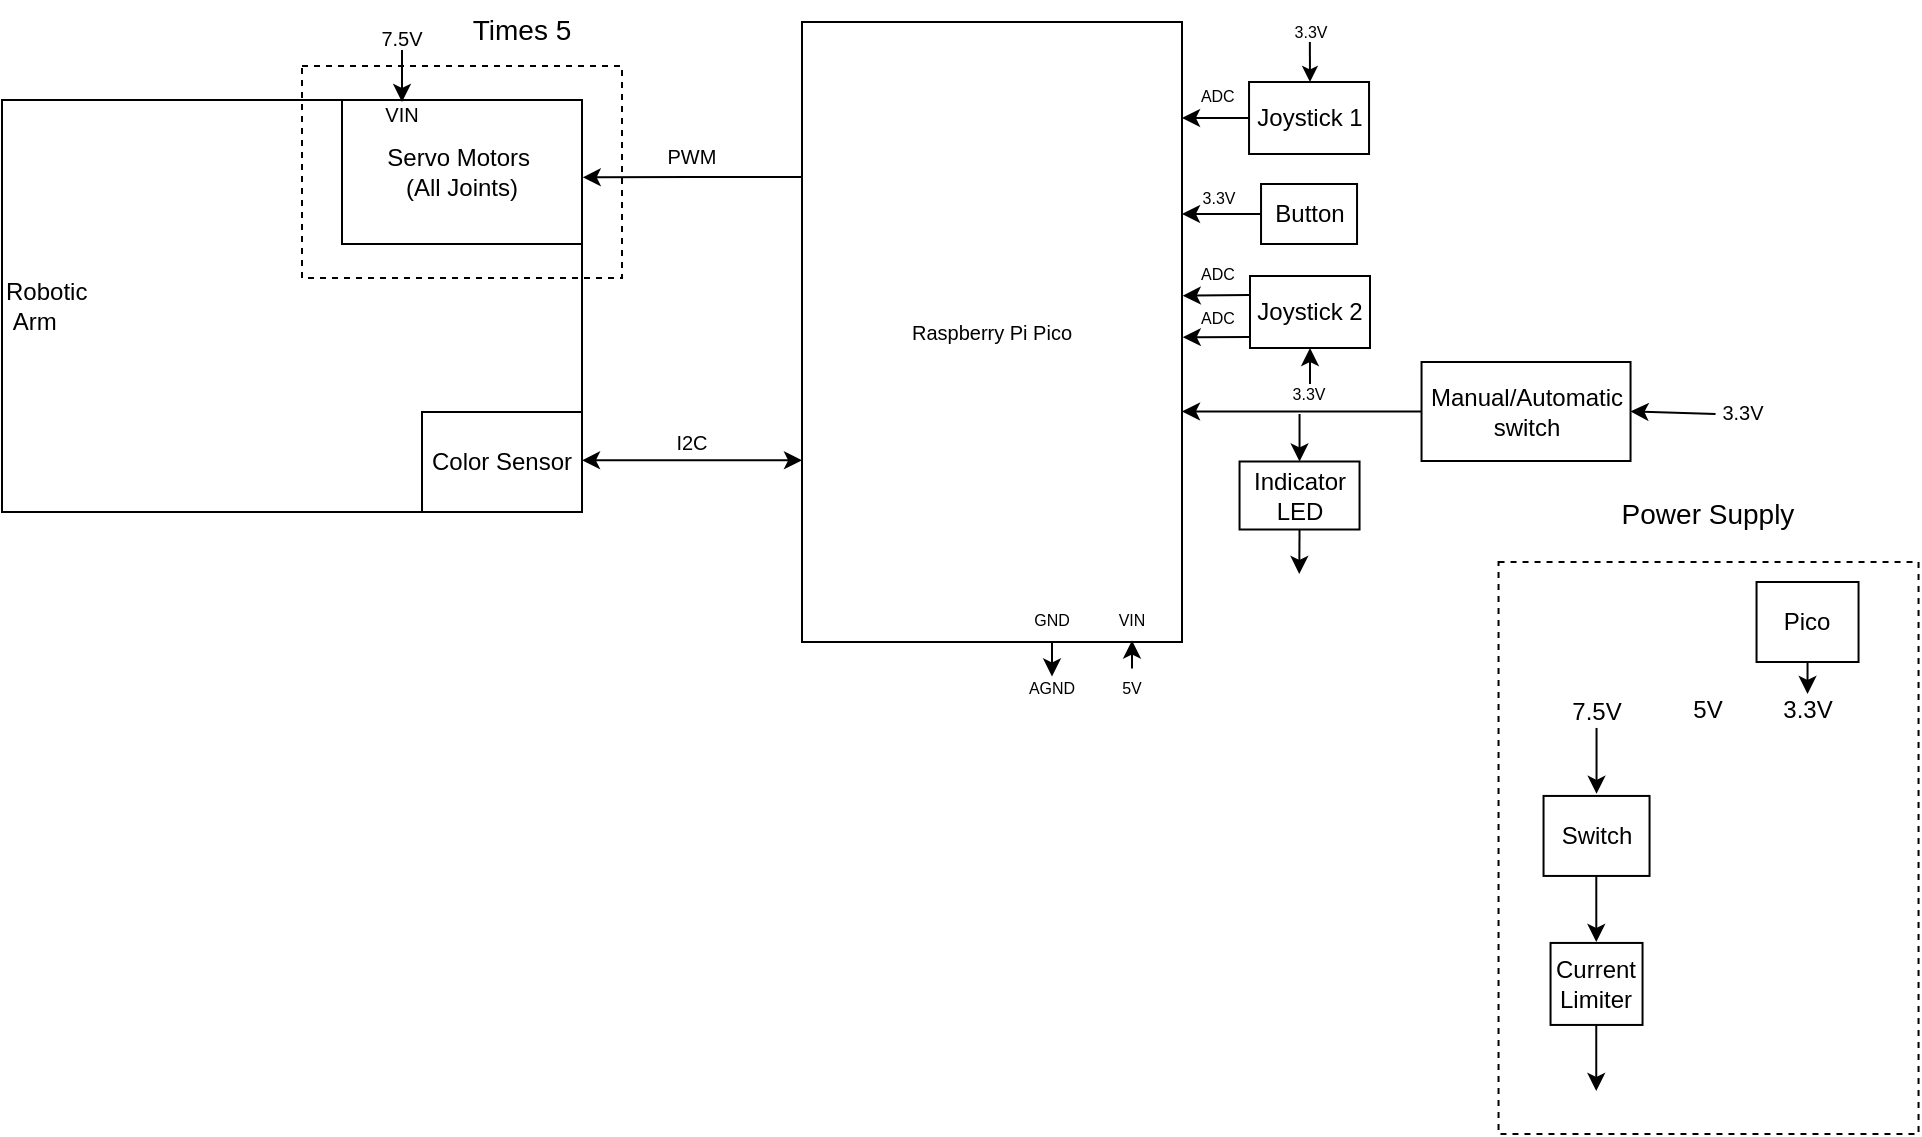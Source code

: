 <mxfile version="24.3.1" type="device">
  <diagram id="H8yr4WJ-Fm4cz1cDQXsg" name="Page-1">
    <mxGraphModel dx="1433" dy="353" grid="1" gridSize="10" guides="1" tooltips="1" connect="1" arrows="1" fold="1" page="1" pageScale="1" pageWidth="850" pageHeight="1100" math="0" shadow="0">
      <root>
        <mxCell id="0" />
        <mxCell id="1" parent="0" />
        <mxCell id="BBJ4DhS1-joxppQePrz3-1" style="edgeStyle=orthogonalEdgeStyle;rounded=0;orthogonalLoop=1;jettySize=auto;html=1;exitX=0.25;exitY=1;exitDx=0;exitDy=0;" parent="1" edge="1">
          <mxGeometry relative="1" as="geometry">
            <mxPoint x="385" y="577.25" as="targetPoint" />
            <mxPoint x="385" y="557.25" as="sourcePoint" />
          </mxGeometry>
        </mxCell>
        <mxCell id="BBJ4DhS1-joxppQePrz3-2" value="&lt;font style=&quot;font-size: 10px;&quot;&gt;Raspberry Pi Pico&lt;/font&gt;" style="rounded=0;whiteSpace=wrap;html=1;" parent="1" vertex="1">
          <mxGeometry x="260" y="250" width="190" height="310" as="geometry" />
        </mxCell>
        <mxCell id="BBJ4DhS1-joxppQePrz3-3" value="GND&lt;span style=&quot;color: rgba(0, 0, 0, 0); font-family: monospace; font-size: 0px; text-align: start; text-wrap: nowrap;&quot;&gt;%3CmxGraphModel%3E%3Croot%3E%3CmxCell%20id%3D%220%22%2F%3E%3CmxCell%20id%3D%221%22%20parent%3D%220%22%2F%3E%3CmxCell%20id%3D%222%22%20value%3D%22%26lt%3Bfont%20style%3D%26quot%3Bfont-size%3A%2010px%3B%26quot%3B%26gt%3B3.3V%26lt%3B%2Ffont%26gt%3B%22%20style%3D%22text%3Bhtml%3D1%3Balign%3Dcenter%3BverticalAlign%3Dmiddle%3BwhiteSpace%3Dwrap%3Brounded%3D0%3BfontSize%3D10%3B%22%20vertex%3D%221%22%20parent%3D%221%22%3E%3CmxGeometry%20x%3D%22199%22%20y%3D%22263%22%20width%3D%2253%22%20height%3D%2227%22%20as%3D%22geometry%22%2F%3E%3C%2FmxCell%3E%3C%2Froot%3E%3C%2FmxGraphModel%3E&lt;/span&gt;" style="text;html=1;align=center;verticalAlign=middle;whiteSpace=wrap;rounded=0;fontSize=8;" parent="1" vertex="1">
          <mxGeometry x="370" y="539.25" width="30" height="20" as="geometry" />
        </mxCell>
        <mxCell id="BBJ4DhS1-joxppQePrz3-4" value="VIN" style="text;html=1;align=center;verticalAlign=middle;whiteSpace=wrap;rounded=0;fontSize=8;" parent="1" vertex="1">
          <mxGeometry x="410" y="539.25" width="30" height="20" as="geometry" />
        </mxCell>
        <mxCell id="BBJ4DhS1-joxppQePrz3-5" value="AGND&lt;span style=&quot;color: rgba(0, 0, 0, 0); font-family: monospace; font-size: 0px; text-align: start; text-wrap: nowrap;&quot;&gt;%3CmxGraphModel%3E%3Croot%3E%3CmxCell%20id%3D%220%22%2F%3E%3CmxCell%20id%3D%221%22%20parent%3D%220%22%2F%3E%3CmxCell%20id%3D%222%22%20value%3D%22%26lt%3Bfont%20style%3D%26quot%3Bfont-size%3A%2010px%3B%26quot%3B%26gt%3B3.3V%26lt%3B%2Ffont%26gt%3B%22%20style%3D%22text%3Bhtml%3D1%3Balign%3Dcenter%3BverticalAlign%3Dmiddle%3BwhiteSpace%3Dwrap%3Brounded%3D0%3BfontSize%3D10%3B%22%20vertex%3D%221%22%20parent%3D%221%22%3E%3CmxGeometry%20x%3D%22199%22%20y%3D%22263%22%20width%3D%2253%22%20height%3D%2227%22%20as%3D%22geometry%22%2F%3E%3C%2FmxCell%3E%3C%2Froot%3E%3C%2FmxGraphModel%3E&lt;/span&gt;" style="text;html=1;align=center;verticalAlign=middle;whiteSpace=wrap;rounded=0;fontSize=8;" parent="1" vertex="1">
          <mxGeometry x="370" y="573.25" width="30" height="20" as="geometry" />
        </mxCell>
        <mxCell id="BBJ4DhS1-joxppQePrz3-6" style="edgeStyle=orthogonalEdgeStyle;rounded=0;orthogonalLoop=1;jettySize=auto;html=1;exitX=0.5;exitY=0;exitDx=0;exitDy=0;entryX=0.5;entryY=1;entryDx=0;entryDy=0;" parent="1" source="BBJ4DhS1-joxppQePrz3-7" target="BBJ4DhS1-joxppQePrz3-4" edge="1">
          <mxGeometry relative="1" as="geometry" />
        </mxCell>
        <mxCell id="BBJ4DhS1-joxppQePrz3-7" value="5V" style="text;html=1;align=center;verticalAlign=middle;whiteSpace=wrap;rounded=0;fontSize=8;" parent="1" vertex="1">
          <mxGeometry x="410" y="573.25" width="30" height="20" as="geometry" />
        </mxCell>
        <mxCell id="BBJ4DhS1-joxppQePrz3-8" value="&lt;font style=&quot;font-size: 12px;&quot;&gt;Robotic&lt;/font&gt;&lt;div&gt;&lt;font style=&quot;font-size: 12px;&quot;&gt;&amp;nbsp;Arm&lt;/font&gt;&lt;/div&gt;" style="rounded=0;whiteSpace=wrap;html=1;align=left;" parent="1" vertex="1">
          <mxGeometry x="-140" y="289" width="290" height="206" as="geometry" />
        </mxCell>
        <mxCell id="BBJ4DhS1-joxppQePrz3-9" value="Joystick 2" style="rounded=0;whiteSpace=wrap;html=1;" parent="1" vertex="1">
          <mxGeometry x="484" y="377" width="60" height="36" as="geometry" />
        </mxCell>
        <mxCell id="BBJ4DhS1-joxppQePrz3-10" style="edgeStyle=orthogonalEdgeStyle;rounded=0;orthogonalLoop=1;jettySize=auto;html=1;exitX=0.5;exitY=0;exitDx=0;exitDy=0;entryX=0.5;entryY=1;entryDx=0;entryDy=0;" parent="1" target="BBJ4DhS1-joxppQePrz3-9" edge="1">
          <mxGeometry relative="1" as="geometry">
            <mxPoint x="514.0" y="431" as="sourcePoint" />
          </mxGeometry>
        </mxCell>
        <mxCell id="BBJ4DhS1-joxppQePrz3-11" value="&lt;font style=&quot;font-size: 8px;&quot;&gt;3.3V&lt;/font&gt;" style="text;html=1;align=center;verticalAlign=middle;whiteSpace=wrap;rounded=0;" parent="1" vertex="1">
          <mxGeometry x="495.5" y="425" width="35" height="20" as="geometry" />
        </mxCell>
        <mxCell id="BBJ4DhS1-joxppQePrz3-12" value="&lt;font style=&quot;font-size: 8px;&quot;&gt;ADC&lt;/font&gt;" style="text;html=1;align=center;verticalAlign=middle;whiteSpace=wrap;rounded=0;" parent="1" vertex="1">
          <mxGeometry x="454.5" y="365.5" width="25.5" height="19" as="geometry" />
        </mxCell>
        <mxCell id="BBJ4DhS1-joxppQePrz3-13" value="Joystick 1" style="rounded=0;whiteSpace=wrap;html=1;" parent="1" vertex="1">
          <mxGeometry x="483.52" y="280" width="60" height="36" as="geometry" />
        </mxCell>
        <mxCell id="BBJ4DhS1-joxppQePrz3-14" value="&lt;font style=&quot;font-size: 8px;&quot;&gt;ADC&amp;nbsp;&lt;/font&gt;" style="text;html=1;align=center;verticalAlign=middle;whiteSpace=wrap;rounded=0;" parent="1" vertex="1">
          <mxGeometry x="456.02" y="276.5" width="25.5" height="19" as="geometry" />
        </mxCell>
        <mxCell id="BBJ4DhS1-joxppQePrz3-15" style="edgeStyle=orthogonalEdgeStyle;rounded=0;orthogonalLoop=1;jettySize=auto;html=1;exitX=0;exitY=0.5;exitDx=0;exitDy=0;entryX=1.006;entryY=0.367;entryDx=0;entryDy=0;entryPerimeter=0;" parent="1" source="BBJ4DhS1-joxppQePrz3-13" edge="1">
          <mxGeometry relative="1" as="geometry">
            <mxPoint x="450" y="298.05" as="targetPoint" />
          </mxGeometry>
        </mxCell>
        <mxCell id="BBJ4DhS1-joxppQePrz3-16" value="&lt;font style=&quot;font-size: 8px;&quot;&gt;3.3V&lt;/font&gt;" style="text;html=1;align=center;verticalAlign=middle;whiteSpace=wrap;rounded=0;" parent="1" vertex="1">
          <mxGeometry x="496.5" y="244" width="35" height="20" as="geometry" />
        </mxCell>
        <mxCell id="BBJ4DhS1-joxppQePrz3-17" style="edgeStyle=orthogonalEdgeStyle;rounded=0;orthogonalLoop=1;jettySize=auto;html=1;exitX=0.5;exitY=0;exitDx=0;exitDy=0;endSize=5;" parent="1" edge="1">
          <mxGeometry relative="1" as="geometry">
            <mxPoint x="513.93" y="260" as="sourcePoint" />
            <mxPoint x="514" y="280" as="targetPoint" />
          </mxGeometry>
        </mxCell>
        <mxCell id="BBJ4DhS1-joxppQePrz3-18" value="" style="endArrow=classic;html=1;rounded=0;entryX=1.002;entryY=0.322;entryDx=0;entryDy=0;entryPerimeter=0;" parent="1" edge="1">
          <mxGeometry width="50" height="50" relative="1" as="geometry">
            <mxPoint x="483.52" y="386.5" as="sourcePoint" />
            <mxPoint x="450.38" y="386.82" as="targetPoint" />
          </mxGeometry>
        </mxCell>
        <mxCell id="BBJ4DhS1-joxppQePrz3-19" value="&lt;font style=&quot;font-size: 8px;&quot;&gt;ADC&lt;/font&gt;" style="text;html=1;align=center;verticalAlign=middle;whiteSpace=wrap;rounded=0;" parent="1" vertex="1">
          <mxGeometry x="454.5" y="387.5" width="25.5" height="19" as="geometry" />
        </mxCell>
        <mxCell id="BBJ4DhS1-joxppQePrz3-20" value="" style="endArrow=classic;html=1;rounded=0;entryX=1.002;entryY=0.389;entryDx=0;entryDy=0;entryPerimeter=0;" parent="1" edge="1">
          <mxGeometry width="50" height="50" relative="1" as="geometry">
            <mxPoint x="483.52" y="407.5" as="sourcePoint" />
            <mxPoint x="450.38" y="407.59" as="targetPoint" />
          </mxGeometry>
        </mxCell>
        <mxCell id="BBJ4DhS1-joxppQePrz3-21" value="Servo Motors&amp;nbsp;&lt;div&gt;(All Joints)&lt;/div&gt;" style="rounded=0;whiteSpace=wrap;html=1;" parent="1" vertex="1">
          <mxGeometry x="30" y="289" width="120" height="72" as="geometry" />
        </mxCell>
        <mxCell id="BBJ4DhS1-joxppQePrz3-22" value="" style="rounded=0;whiteSpace=wrap;html=1;fillColor=none;dashed=1;" parent="1" vertex="1">
          <mxGeometry x="10" y="272" width="160" height="106" as="geometry" />
        </mxCell>
        <mxCell id="BBJ4DhS1-joxppQePrz3-24" style="edgeStyle=orthogonalEdgeStyle;rounded=0;orthogonalLoop=1;jettySize=auto;html=1;exitX=0;exitY=0.25;exitDx=0;exitDy=0;entryX=1.003;entryY=0.537;entryDx=0;entryDy=0;entryPerimeter=0;" parent="1" source="BBJ4DhS1-joxppQePrz3-2" target="BBJ4DhS1-joxppQePrz3-21" edge="1">
          <mxGeometry relative="1" as="geometry" />
        </mxCell>
        <mxCell id="BBJ4DhS1-joxppQePrz3-25" value="PWM" style="text;html=1;align=center;verticalAlign=middle;whiteSpace=wrap;rounded=0;fontSize=10;" parent="1" vertex="1">
          <mxGeometry x="175" y="302" width="60" height="30" as="geometry" />
        </mxCell>
        <mxCell id="BBJ4DhS1-joxppQePrz3-26" value="VIN" style="text;html=1;align=center;verticalAlign=middle;whiteSpace=wrap;rounded=0;fontSize=10;" parent="1" vertex="1">
          <mxGeometry x="30" y="290" width="60" height="12" as="geometry" />
        </mxCell>
        <mxCell id="BBJ4DhS1-joxppQePrz3-29" style="edgeStyle=orthogonalEdgeStyle;rounded=0;orthogonalLoop=1;jettySize=auto;html=1;exitX=0.5;exitY=1;exitDx=0;exitDy=0;entryX=0.5;entryY=0;entryDx=0;entryDy=0;" parent="1" source="BBJ4DhS1-joxppQePrz3-28" target="BBJ4DhS1-joxppQePrz3-26" edge="1">
          <mxGeometry relative="1" as="geometry" />
        </mxCell>
        <mxCell id="BBJ4DhS1-joxppQePrz3-28" value="7.5V" style="text;html=1;align=center;verticalAlign=middle;whiteSpace=wrap;rounded=0;fontSize=10;" parent="1" vertex="1">
          <mxGeometry x="30" y="252" width="60" height="12" as="geometry" />
        </mxCell>
        <mxCell id="BBJ4DhS1-joxppQePrz3-30" value="Times 5" style="text;html=1;align=center;verticalAlign=middle;whiteSpace=wrap;rounded=0;fontSize=14;" parent="1" vertex="1">
          <mxGeometry x="90" y="239" width="60" height="30" as="geometry" />
        </mxCell>
        <mxCell id="BBJ4DhS1-joxppQePrz3-32" value="Manual/Automatic switch" style="rounded=0;whiteSpace=wrap;html=1;" parent="1" vertex="1">
          <mxGeometry x="569.77" y="420" width="104.5" height="49.5" as="geometry" />
        </mxCell>
        <mxCell id="BBJ4DhS1-joxppQePrz3-33" style="edgeStyle=orthogonalEdgeStyle;rounded=0;orthogonalLoop=1;jettySize=auto;html=1;exitX=0;exitY=0.5;exitDx=0;exitDy=0;entryX=1.017;entryY=0.77;entryDx=0;entryDy=0;entryPerimeter=0;" parent="1" source="BBJ4DhS1-joxppQePrz3-32" edge="1">
          <mxGeometry relative="1" as="geometry">
            <mxPoint x="450" y="444.7" as="targetPoint" />
          </mxGeometry>
        </mxCell>
        <mxCell id="BBJ4DhS1-joxppQePrz3-34" value="3.3V" style="text;html=1;align=center;verticalAlign=middle;whiteSpace=wrap;rounded=0;fontSize=10;" parent="1" vertex="1">
          <mxGeometry x="712.77" y="429.75" width="35" height="30" as="geometry" />
        </mxCell>
        <mxCell id="BBJ4DhS1-joxppQePrz3-35" value="" style="endArrow=classic;html=1;rounded=0;" parent="1" edge="1">
          <mxGeometry width="50" height="50" relative="1" as="geometry">
            <mxPoint x="716.77" y="446" as="sourcePoint" />
            <mxPoint x="674.27" y="444.72" as="targetPoint" />
          </mxGeometry>
        </mxCell>
        <mxCell id="BBJ4DhS1-joxppQePrz3-36" style="edgeStyle=orthogonalEdgeStyle;rounded=0;orthogonalLoop=1;jettySize=auto;html=1;exitX=0.5;exitY=1;exitDx=0;exitDy=0;" parent="1" source="BBJ4DhS1-joxppQePrz3-37" edge="1">
          <mxGeometry relative="1" as="geometry">
            <mxPoint x="508.627" y="526" as="targetPoint" />
          </mxGeometry>
        </mxCell>
        <mxCell id="BBJ4DhS1-joxppQePrz3-37" value="Indicator LED" style="rounded=0;whiteSpace=wrap;html=1;" parent="1" vertex="1">
          <mxGeometry x="478.77" y="469.75" width="60" height="34" as="geometry" />
        </mxCell>
        <mxCell id="BBJ4DhS1-joxppQePrz3-38" value="" style="endArrow=classic;html=1;rounded=0;entryX=0.5;entryY=0;entryDx=0;entryDy=0;" parent="1" target="BBJ4DhS1-joxppQePrz3-37" edge="1">
          <mxGeometry width="50" height="50" relative="1" as="geometry">
            <mxPoint x="508.77" y="446" as="sourcePoint" />
            <mxPoint x="578.77" y="396" as="targetPoint" />
          </mxGeometry>
        </mxCell>
        <mxCell id="BBJ4DhS1-joxppQePrz3-39" value="7.5V" style="text;html=1;align=center;verticalAlign=middle;whiteSpace=wrap;rounded=0;" parent="1" vertex="1">
          <mxGeometry x="642.77" y="586.5" width="29" height="17" as="geometry" />
        </mxCell>
        <mxCell id="BBJ4DhS1-joxppQePrz3-40" value="5V" style="text;html=1;align=center;verticalAlign=middle;whiteSpace=wrap;rounded=0;" parent="1" vertex="1">
          <mxGeometry x="698.27" y="585.97" width="30" height="17" as="geometry" />
        </mxCell>
        <mxCell id="BBJ4DhS1-joxppQePrz3-42" style="edgeStyle=orthogonalEdgeStyle;rounded=0;orthogonalLoop=1;jettySize=auto;html=1;exitX=0.5;exitY=1;exitDx=0;exitDy=0;" parent="1" edge="1">
          <mxGeometry relative="1" as="geometry">
            <mxPoint x="657.27" y="635.9" as="targetPoint" />
            <mxPoint x="657.27" y="602.97" as="sourcePoint" />
          </mxGeometry>
        </mxCell>
        <mxCell id="BBJ4DhS1-joxppQePrz3-44" value="Switch" style="rounded=0;whiteSpace=wrap;html=1;" parent="1" vertex="1">
          <mxGeometry x="630.77" y="636.97" width="53" height="40" as="geometry" />
        </mxCell>
        <mxCell id="BBJ4DhS1-joxppQePrz3-45" style="edgeStyle=orthogonalEdgeStyle;rounded=0;orthogonalLoop=1;jettySize=auto;html=1;exitX=0.5;exitY=1;exitDx=0;exitDy=0;" parent="1" edge="1">
          <mxGeometry relative="1" as="geometry">
            <mxPoint x="657.15" y="709.97" as="targetPoint" />
            <mxPoint x="657.15" y="676.97" as="sourcePoint" />
          </mxGeometry>
        </mxCell>
        <mxCell id="BBJ4DhS1-joxppQePrz3-46" value="Power Supply" style="text;html=1;align=center;verticalAlign=middle;whiteSpace=wrap;rounded=0;fontSize=14;" parent="1" vertex="1">
          <mxGeometry x="658.27" y="480" width="110" height="32" as="geometry" />
        </mxCell>
        <mxCell id="BBJ4DhS1-joxppQePrz3-47" value="Current Limiter" style="rounded=0;whiteSpace=wrap;html=1;" parent="1" vertex="1">
          <mxGeometry x="634.27" y="710.47" width="46" height="41" as="geometry" />
        </mxCell>
        <mxCell id="BBJ4DhS1-joxppQePrz3-48" style="edgeStyle=orthogonalEdgeStyle;rounded=0;orthogonalLoop=1;jettySize=auto;html=1;exitX=0.5;exitY=1;exitDx=0;exitDy=0;" parent="1" edge="1">
          <mxGeometry relative="1" as="geometry">
            <mxPoint x="657.13" y="784.47" as="targetPoint" />
            <mxPoint x="657.13" y="751.47" as="sourcePoint" />
          </mxGeometry>
        </mxCell>
        <mxCell id="BBJ4DhS1-joxppQePrz3-49" value="" style="rounded=0;whiteSpace=wrap;html=1;dashed=1;fillColor=none;" parent="1" vertex="1">
          <mxGeometry x="608.27" y="520" width="210" height="285.97" as="geometry" />
        </mxCell>
        <mxCell id="BBJ4DhS1-joxppQePrz3-52" value="3.3V" style="text;html=1;align=center;verticalAlign=middle;whiteSpace=wrap;rounded=0;" parent="1" vertex="1">
          <mxGeometry x="747.77" y="585.97" width="30" height="17" as="geometry" />
        </mxCell>
        <mxCell id="BBJ4DhS1-joxppQePrz3-55" style="edgeStyle=orthogonalEdgeStyle;rounded=0;orthogonalLoop=1;jettySize=auto;html=1;exitX=0.5;exitY=1;exitDx=0;exitDy=0;entryX=0.5;entryY=0;entryDx=0;entryDy=0;" parent="1" source="BBJ4DhS1-joxppQePrz3-54" target="BBJ4DhS1-joxppQePrz3-52" edge="1">
          <mxGeometry relative="1" as="geometry" />
        </mxCell>
        <mxCell id="BBJ4DhS1-joxppQePrz3-54" value="Pico" style="rounded=0;whiteSpace=wrap;html=1;" parent="1" vertex="1">
          <mxGeometry x="737.27" y="530" width="51" height="40" as="geometry" />
        </mxCell>
        <mxCell id="BBJ4DhS1-joxppQePrz3-57" value="Color Sensor" style="rounded=0;whiteSpace=wrap;html=1;" parent="1" vertex="1">
          <mxGeometry x="70" y="445" width="80" height="50" as="geometry" />
        </mxCell>
        <mxCell id="BBJ4DhS1-joxppQePrz3-58" value="" style="endArrow=classic;html=1;rounded=0;startArrow=classic;startFill=1;" parent="1" edge="1">
          <mxGeometry width="50" height="50" relative="1" as="geometry">
            <mxPoint x="260" y="469.18" as="sourcePoint" />
            <mxPoint x="150" y="469.18" as="targetPoint" />
          </mxGeometry>
        </mxCell>
        <mxCell id="BBJ4DhS1-joxppQePrz3-59" value="I2C" style="text;html=1;align=center;verticalAlign=middle;whiteSpace=wrap;rounded=0;fontSize=10;" parent="1" vertex="1">
          <mxGeometry x="175" y="445" width="60" height="30" as="geometry" />
        </mxCell>
        <mxCell id="ya4cABQ2EOQggIDDSYo2-1" value="Button" style="rounded=0;whiteSpace=wrap;html=1;" vertex="1" parent="1">
          <mxGeometry x="489.52" y="331" width="48" height="30" as="geometry" />
        </mxCell>
        <mxCell id="ya4cABQ2EOQggIDDSYo2-2" style="edgeStyle=orthogonalEdgeStyle;rounded=0;orthogonalLoop=1;jettySize=auto;html=1;exitX=0;exitY=0.5;exitDx=0;exitDy=0;entryX=1;entryY=0.292;entryDx=0;entryDy=0;entryPerimeter=0;" edge="1" parent="1" source="ya4cABQ2EOQggIDDSYo2-1">
          <mxGeometry relative="1" as="geometry">
            <mxPoint x="450" y="346.5" as="targetPoint" />
          </mxGeometry>
        </mxCell>
        <mxCell id="ya4cABQ2EOQggIDDSYo2-3" value="&lt;font style=&quot;font-size: 8px;&quot;&gt;3.3V&lt;/font&gt;" style="text;html=1;align=center;verticalAlign=middle;whiteSpace=wrap;rounded=0;" vertex="1" parent="1">
          <mxGeometry x="450.52" y="327" width="35" height="20" as="geometry" />
        </mxCell>
      </root>
    </mxGraphModel>
  </diagram>
</mxfile>
